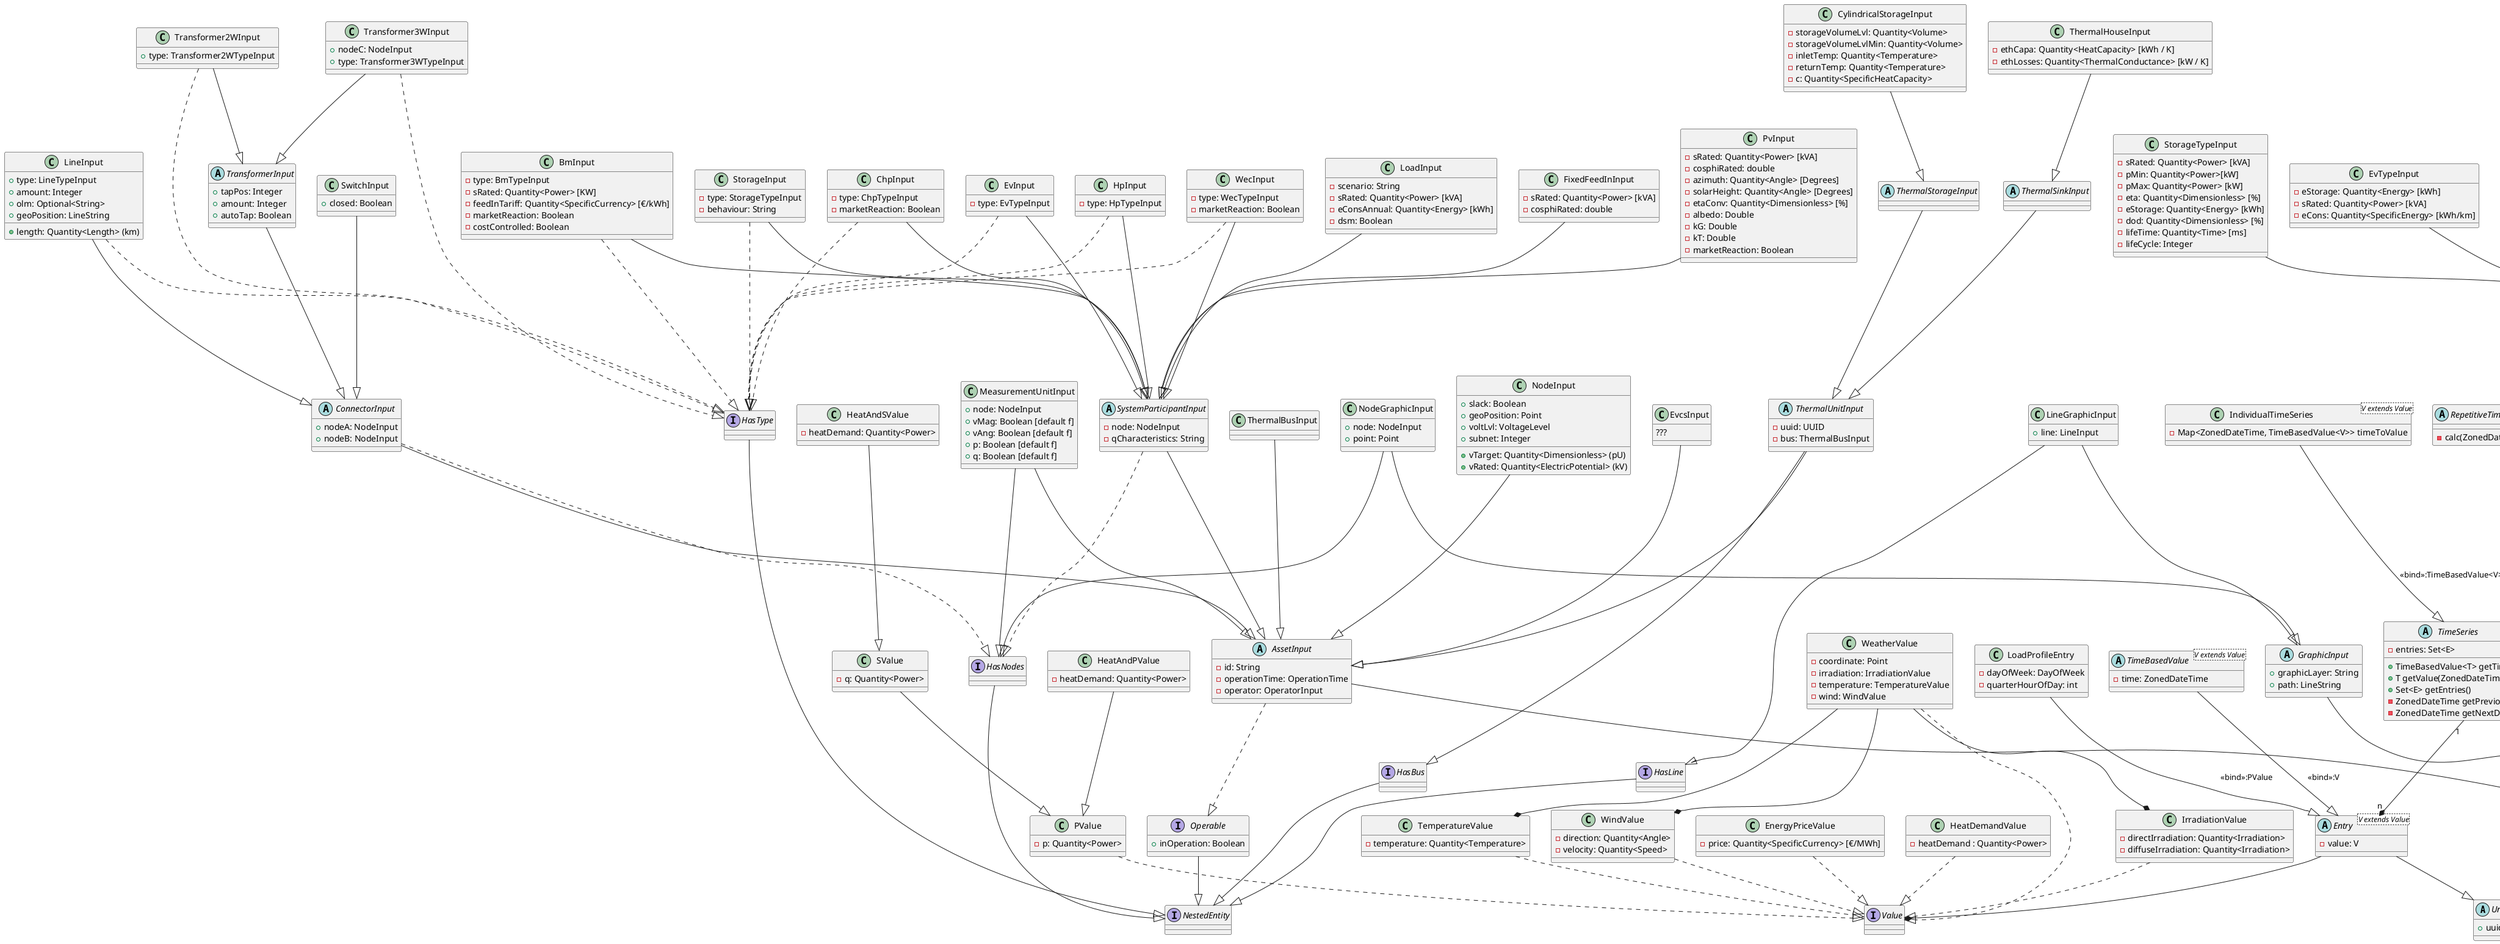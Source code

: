 @startuml

abstract Class UniqueEntity {
    + uuid: UUID
}

abstract Class InputEntity
InputEntity --|> UniqueEntity

Interface Operable {
    + inOperation: Boolean
}
Operable --|> NestedEntity

abstract Class AssetInput {
    - id: String
    - operationTime: OperationTime
    - operator: OperatorInput
}
AssetInput --|> InputEntity
AssetInput ..|> Operable

abstract Class SystemParticipantInput {
    - node: NodeInput
    - qCharacteristics: String
}
SystemParticipantInput --|> AssetInput
SystemParticipantInput ..|> HasNodes

Class OperatorInput {
    + name: String
}
OperatorInput --|> InputEntity

abstract Class ConnectorInput {
    + nodeA: NodeInput
    + nodeB: NodeInput
}
ConnectorInput --|> AssetInput
ConnectorInput ..|> HasNodes

abstract Class AssetCharacteristicsInput<T extends AssetTypeInput> {
    - type: T
    - characteristic: String
}
AssetCharacteristicsInput --|> InputEntity

Class WecCharacteristicInput {
}
WecCharacteristicInput --|> AssetCharacteristicsInput: <<bind>>T::WecTypeInput

Class EvCharacteristicInput {
}
EvCharacteristicInput --|> AssetCharacteristicsInput: <<bind>>T::EvTypeInput

abstract Class AssetTypeInput {
    + id: String
}
AssetTypeInput --|> InputEntity

abstract Class SystemParticipantTypeInput {
    - capex: Quantity<Currency> [€]
    - opex: Quantity<EnergyPrice> [€/MWh]
    - sRated: Quantity<Power> [kVA]
    - cosphiRated: Double
}
SystemParticipantTypeInput --|> AssetTypeInput



Class BmTypeInput {
   - etaConv: Quantity<Dimensionless> [%]
   - loadGradient: Quantity<DimensionlessRate> [%/h]
}
BmTypeInput --|> SystemParticipantTypeInput

Class ChpTypeInput {
    - pEl: Quantity<Quantity<Power>> [kW]
    - pThermal: Quantity<Quantity<Power>> [KW]
    - etaEl: Quantity<Dimensionless> [%]
    - etaTh: Quantity<Dimensionless> [%]
    - pOwn: Quantity<Quantity<Power>> [kW]
    - thermalStorage: ThermalStorageInput
 }
ChpTypeInput --|> SystemParticipantTypeInput

Class EvTypeInput {
    - eStorage: Quantity<Energy> [kWh]
    - sRated: Quantity<Power> [kVA]
    - eCons: Quantity<SpecificEnergy> [kWh/km]
}
EvTypeInput --|> SystemParticipantTypeInput


Class HpTypeInput {
    - ethLosses: Quantity<ThermalConductance> [kW/K]
    - ethCapa: Quantity<Energy> [kWh]
    - sRated: Quantity<Power> [kVA]
    - pThermal: Quantity<Power> [kW]
    - pEl: Quantity<Power> [kW]
}
HpTypeInput --|> SystemParticipantTypeInput


Class StorageTypeInput {
    - sRated: Quantity<Power> [kVA]
    - pMin: Quantity<Power>[kW]
    - pMax: Quantity<Power> [kW]
    - eta: Quantity<Dimensionless> [%]
    - eStorage: Quantity<Energy> [kWh]
    - dod: Quantity<Dimensionless> [%]
    - lifeTime: Quantity<Time> [ms]
    - lifeCycle: Integer
}
StorageTypeInput --|> SystemParticipantTypeInput

Class WecTypeInput {
    - rotorArea: Quantity<Area> [m²]
    - hubHeight: Quantity<Length> [m]
    - etaConv: Quantity<Dimensionless> [%]
}
WecTypeInput --|> SystemParticipantTypeInput


Class LineTypeInput {
    + r: Quantity<SpecificResistance> (Ohm/km)
    + x: Quantity<SpecificResistance> (Ohm/km)
    + g: Quantity<SpecificConductance> (µS/km)
    + b: Quantity<SpecificConductance> (µS/km)
    + iMax: Quantity<ElectricCurrent> (A)
    + vRated: Quantity<ElectricPotential> (V)
    + olmChar: Optional<String>
}
LineTypeInput --|> AssetTypeInput

Class Transformer2WTypeInput {
    + sRated: Quantity<Power> (MVA)
    + vRatedA: Quantity<ElectricPotential> (kV)
    + vRatedB: Quantity<ElectricPotential> (kV)
    + rSc: Quantity<ElectricalResistance> (Ohm)
    + xSc: Quantity<ElectricalResistance> (Ohm)
    + gM: Quantity<ElectricalConductance> (nS)
    + bM: Quantity<ElectricalConductance> (nS)
    + dV: Quantity<Dimensionless> (%)
    + dPhi: Quantity<Angle> (Degrees)
    + tapSide: Boolean
    + tapNeutr: Integer
    + tapMin: Integer
    + tapMax: Integer
}
Transformer2WTypeInput --|> AssetTypeInput

Class Transformer3WTypeInput {
    + vRatedA: Quantity<ElectricPotential> (kV)
    + vRatedB: Quantity<ElectricPotential> (kV)
    + vRatedC: Quantity<ElectricPotential> (kV)
    + rScA: Quantity<ElectricalResistance> (Ohm)
    + rScB: Quantity<ElectricalResistance> (Ohm)
    + rScC: Quantity<ElectricalResistance> (Ohm)
    + xScA: Quantity<ElectricalResistance> (Ohm)
    + xScB: Quantity<ElectricalResistance> (Ohm)
    + xScC: Quantity<ElectricalResistance> (Ohm)
    + gM: Quantity<ElectricalConductance> (nS)
    + bM: Quantity<ElectricalConductance> (nS)
    + sRatedA: Quantity<Power> (MVA)
    + sRatedB: Quantity<Power> (MVA)
    + sRatedC: Quantity<Power> (MVA)
    + dV: Quantity<Dimensionless> (%)
    + dPhi: Quantity<Angle> (Degrees)
    + tapNeutr: Integer
    + tapMin: Integer
    + tapMax: Integer
}
Transformer3WTypeInput --|> AssetTypeInput

Class RandomLoadParameter {
    + quarterHour: Integer
    + kWd: Double
    + kSa: Double
    + kSu: Double
    + myWd: Double
    + mySa: Double
    + mySu: Double
    + sigmaWd: Double
    + sigmaSa: Double
    + sigmaSu: Double
}
RandomLoadParameter --|> InputEntity

'extractor interface information

interface NestedEntity

interface HasNodes
HasNodes --|> NestedEntity

interface HasType
HasType --|> NestedEntity

interface HasLine
HasLine --|> NestedEntity

interface HasBus
HasBus --|> NestedEntity

Class FixedFeedInInput {
    - sRated: Quantity<Power> [kVA]
    - cosphiRated: double
}
FixedFeedInInput --|> SystemParticipantInput

Class PvInput {
    - sRated: Quantity<Power> [kVA]
    - cosphiRated: double
    - azimuth: Quantity<Angle> [Degrees]
    - solarHeight: Quantity<Angle> [Degrees]
    - etaConv: Quantity<Dimensionless> [%]
    - albedo: Double
    - kG: Double
    - kT: Double
    - marketReaction: Boolean
}
PvInput --|> SystemParticipantInput

Class WecInput{
    - type: WecTypeInput
    - marketReaction: Boolean
}
WecInput --|> SystemParticipantInput
WecInput ..|> HasType

Class ChpInput {
    - type: ChpTypeInput
    - marketReaction: Boolean
}
ChpInput --|> SystemParticipantInput
ChpInput ..|> HasType

Class BmInput {
    - type: BmTypeInput
    - sRated: Quantity<Power> [KW]
    - feedInTariff: Quantity<SpecificCurrency> [€/kWh]
    - marketReaction: Boolean
    - costControlled: Boolean
}
BmInput --|> SystemParticipantInput
BmInput ..|> HasType

Class EvInput {
    - type: EvTypeInput
}
EvInput --|> SystemParticipantInput
EvInput ..|> HasType

Class LoadInput {
    - scenario: String
    - sRated: Quantity<Power> [kVA]
    - eConsAnnual: Quantity<Energy> [kWh]
    - dsm: Boolean
}
LoadInput --|> SystemParticipantInput

Class StorageInput {
    - type: StorageTypeInput
    - behaviour: String
}
StorageInput --|> SystemParticipantInput
StorageInput ..|> HasType

Class HpInput {
    - type: HpTypeInput
}
HpInput --|> SystemParticipantInput
HpInput ..|> HasType

Abstract Class ThermalUnitInput {
 - uuid: UUID
 - bus: ThermalBusInput
}
ThermalUnitInput --|> AssetInput
ThermalUnitInput --|> HasBus

Class ThermalBusInput {
}
ThermalBusInput --|> AssetInput

Abstract Class ThermalSinkInput {
}
ThermalSinkInput --|> ThermalUnitInput

Class ThermalHouseInput {
 - ethCapa: Quantity<HeatCapacity> [kWh / K]
 - ethLosses: Quantity<ThermalConductance> [kW / K]
}
ThermalHouseInput --|> ThermalSinkInput

Abstract Class ThermalStorageInput {
}
ThermalStorageInput --|> ThermalUnitInput

Class CylindricalStorageInput {
  - storageVolumeLvl: Quantity<Volume>
  - storageVolumeLvlMin: Quantity<Volume>
  - inletTemp: Quantity<Temperature>
  - returnTemp: Quantity<Temperature>
  - c: Quantity<SpecificHeatCapacity>
}
CylindricalStorageInput --|> ThermalStorageInput

Class MeasurementUnitInput {
    + node: NodeInput
    + vMag: Boolean [default f]
    + vAng: Boolean [default f]
    + p: Boolean [default f]
    + q: Boolean [default f]
}
MeasurementUnitInput --|> AssetInput
MeasurementUnitInput --|> HasNodes

Class NodeInput {
    + vTarget: Quantity<Dimensionless> (pU)
    + vRated: Quantity<ElectricPotential> (kV)
    + slack: Boolean
    + geoPosition: Point
    + voltLvl: VoltageLevel
    + subnet: Integer
}
NodeInput --|> AssetInput

Class EvcsInput {
???
}
EvcsInput --|> AssetInput

Class LineInput {
    + type: LineTypeInput
    + length: Quantity<Length> (km)
    + amount: Integer
    + olm: Optional<String>
    + geoPosition: LineString
}
LineInput --|> ConnectorInput
LineInput ..|> HasType

Class SwitchInput {
    + closed: Boolean
}
SwitchInput --|> ConnectorInput

abstract TransformerInput {
    + tapPos: Integer
    + amount: Integer
    + autoTap: Boolean
}
TransformerInput --|> ConnectorInput

Class Transformer2WInput {
    + type: Transformer2WTypeInput
}
Transformer2WInput --|> TransformerInput
Transformer2WInput ..|> HasType

Class Transformer3WInput {
    + nodeC: NodeInput
    + type: Transformer3WTypeInput
}
Transformer3WInput --|> TransformerInput
Transformer3WInput ..|> HasType

abstract Class GraphicInput {
    + graphicLayer: String
    + path: LineString
}
GraphicInput --|> InputEntity

Class NodeGraphicInput {
    + node: NodeInput
    + point: Point
}
NodeGraphicInput --|> GraphicInput
NodeGraphicInput --|> HasNodes

Class LineGraphicInput {
    + line: LineInput
}
LineGraphicInput --|> GraphicInput
LineGraphicInput --|> HasLine

Abstract Class Entry <V extends Value> {
    - value: V
}
Entry --|> UniqueEntity
Entry --* Value

Class LoadProfileEntry {
    - dayOfWeek: DayOfWeek
    - quarterHourOfDay: int
}
LoadProfileEntry --|> Entry: <<bind>>:PValue

abstract Class TimeBasedValue<V extends Value>{
    - time: ZonedDateTime
}
TimeBasedValue --|> Entry: <<bind>>:V

Interface Value

Class EnergyPriceValue {
    - price: Quantity<SpecificCurrency> [€/MWh]
}
EnergyPriceValue ..|> Value

Class HeatDemandValue {
    - heatDemand : Quantity<Power>
}
HeatDemandValue ..|> Value

Class PValue {
    - p: Quantity<Power>
}
PValue ..|> Value

Class HeatAndPValue {
    - heatDemand: Quantity<Power>
}
HeatAndPValue --|> PValue

Class SValue {
    - q: Quantity<Power>
}
SValue --|> PValue

Class HeatAndSValue {
    - heatDemand: Quantity<Power>
}
HeatAndSValue --|> SValue

Class IrradiationValue {
  - directIrradiation: Quantity<Irradiation>
  - diffuseIrradiation: Quantity<Irradiation>
}
IrradiationValue ..|> Value

Class TemperatureValue {
  - temperature: Quantity<Temperature>
}
TemperatureValue ..|> Value

Class WindValue {
  - direction: Quantity<Angle>
  - velocity: Quantity<Speed>
}
WindValue ..|> Value

class WeatherValue {
  - coordinate: Point
  - irradiation: IrradiationValue
  - temperature: TemperatureValue
  - wind: WindValue
}
WeatherValue ..|> Value
WeatherValue --* IrradiationValue
WeatherValue --* TemperatureValue
WeatherValue --* WindValue

Interface LoadProfileType

enum PowerSystemLoadProfileType {
    BL_H
    G0_A
    G0_M
    ...
}
PowerSystemLoadProfileType --|> LoadProfileType

Interface VoltageLevel

enum GermanVoltageLevel {
    HoeS,
    HS,
    MS,
    NS
}
GermanVoltageLevel ..|> VoltageLevel

Abstract Class TimeSeries<E extends Entry<V>, V extends Value> {
    - entries: Set<E>
    + TimeBasedValue<T> getTimeBasedValue(ZonedDateTime)
    + T getValue(ZonedDateTime)
    + Set<E> getEntries()
    - ZonedDateTime getPreviousDateTime()
    - ZonedDateTime getNextDateTime()
}
TimeSeries --|> UniqueEntity
TimeSeries "1" --* "n" Entry

Class IndividualTimeSeries<V extends Value> {
    - Map<ZonedDateTime, TimeBasedValue<V>> timeToValue
}
IndividualTimeSeries --|> TimeSeries: <<bind>>:TimeBasedValue<V>

Abstract Class RepetitiveTimeSeries<T extends Value> {
    - calc(ZonedDateTime): T
}
RepetitiveTimeSeries --|> TimeSeries

Class LoadProfileInput {
    + profile: LoadProfileType
}
LoadProfileInput --|> RepetitiveTimeSeries
LoadProfileInput --* LoadProfileType

@enduml